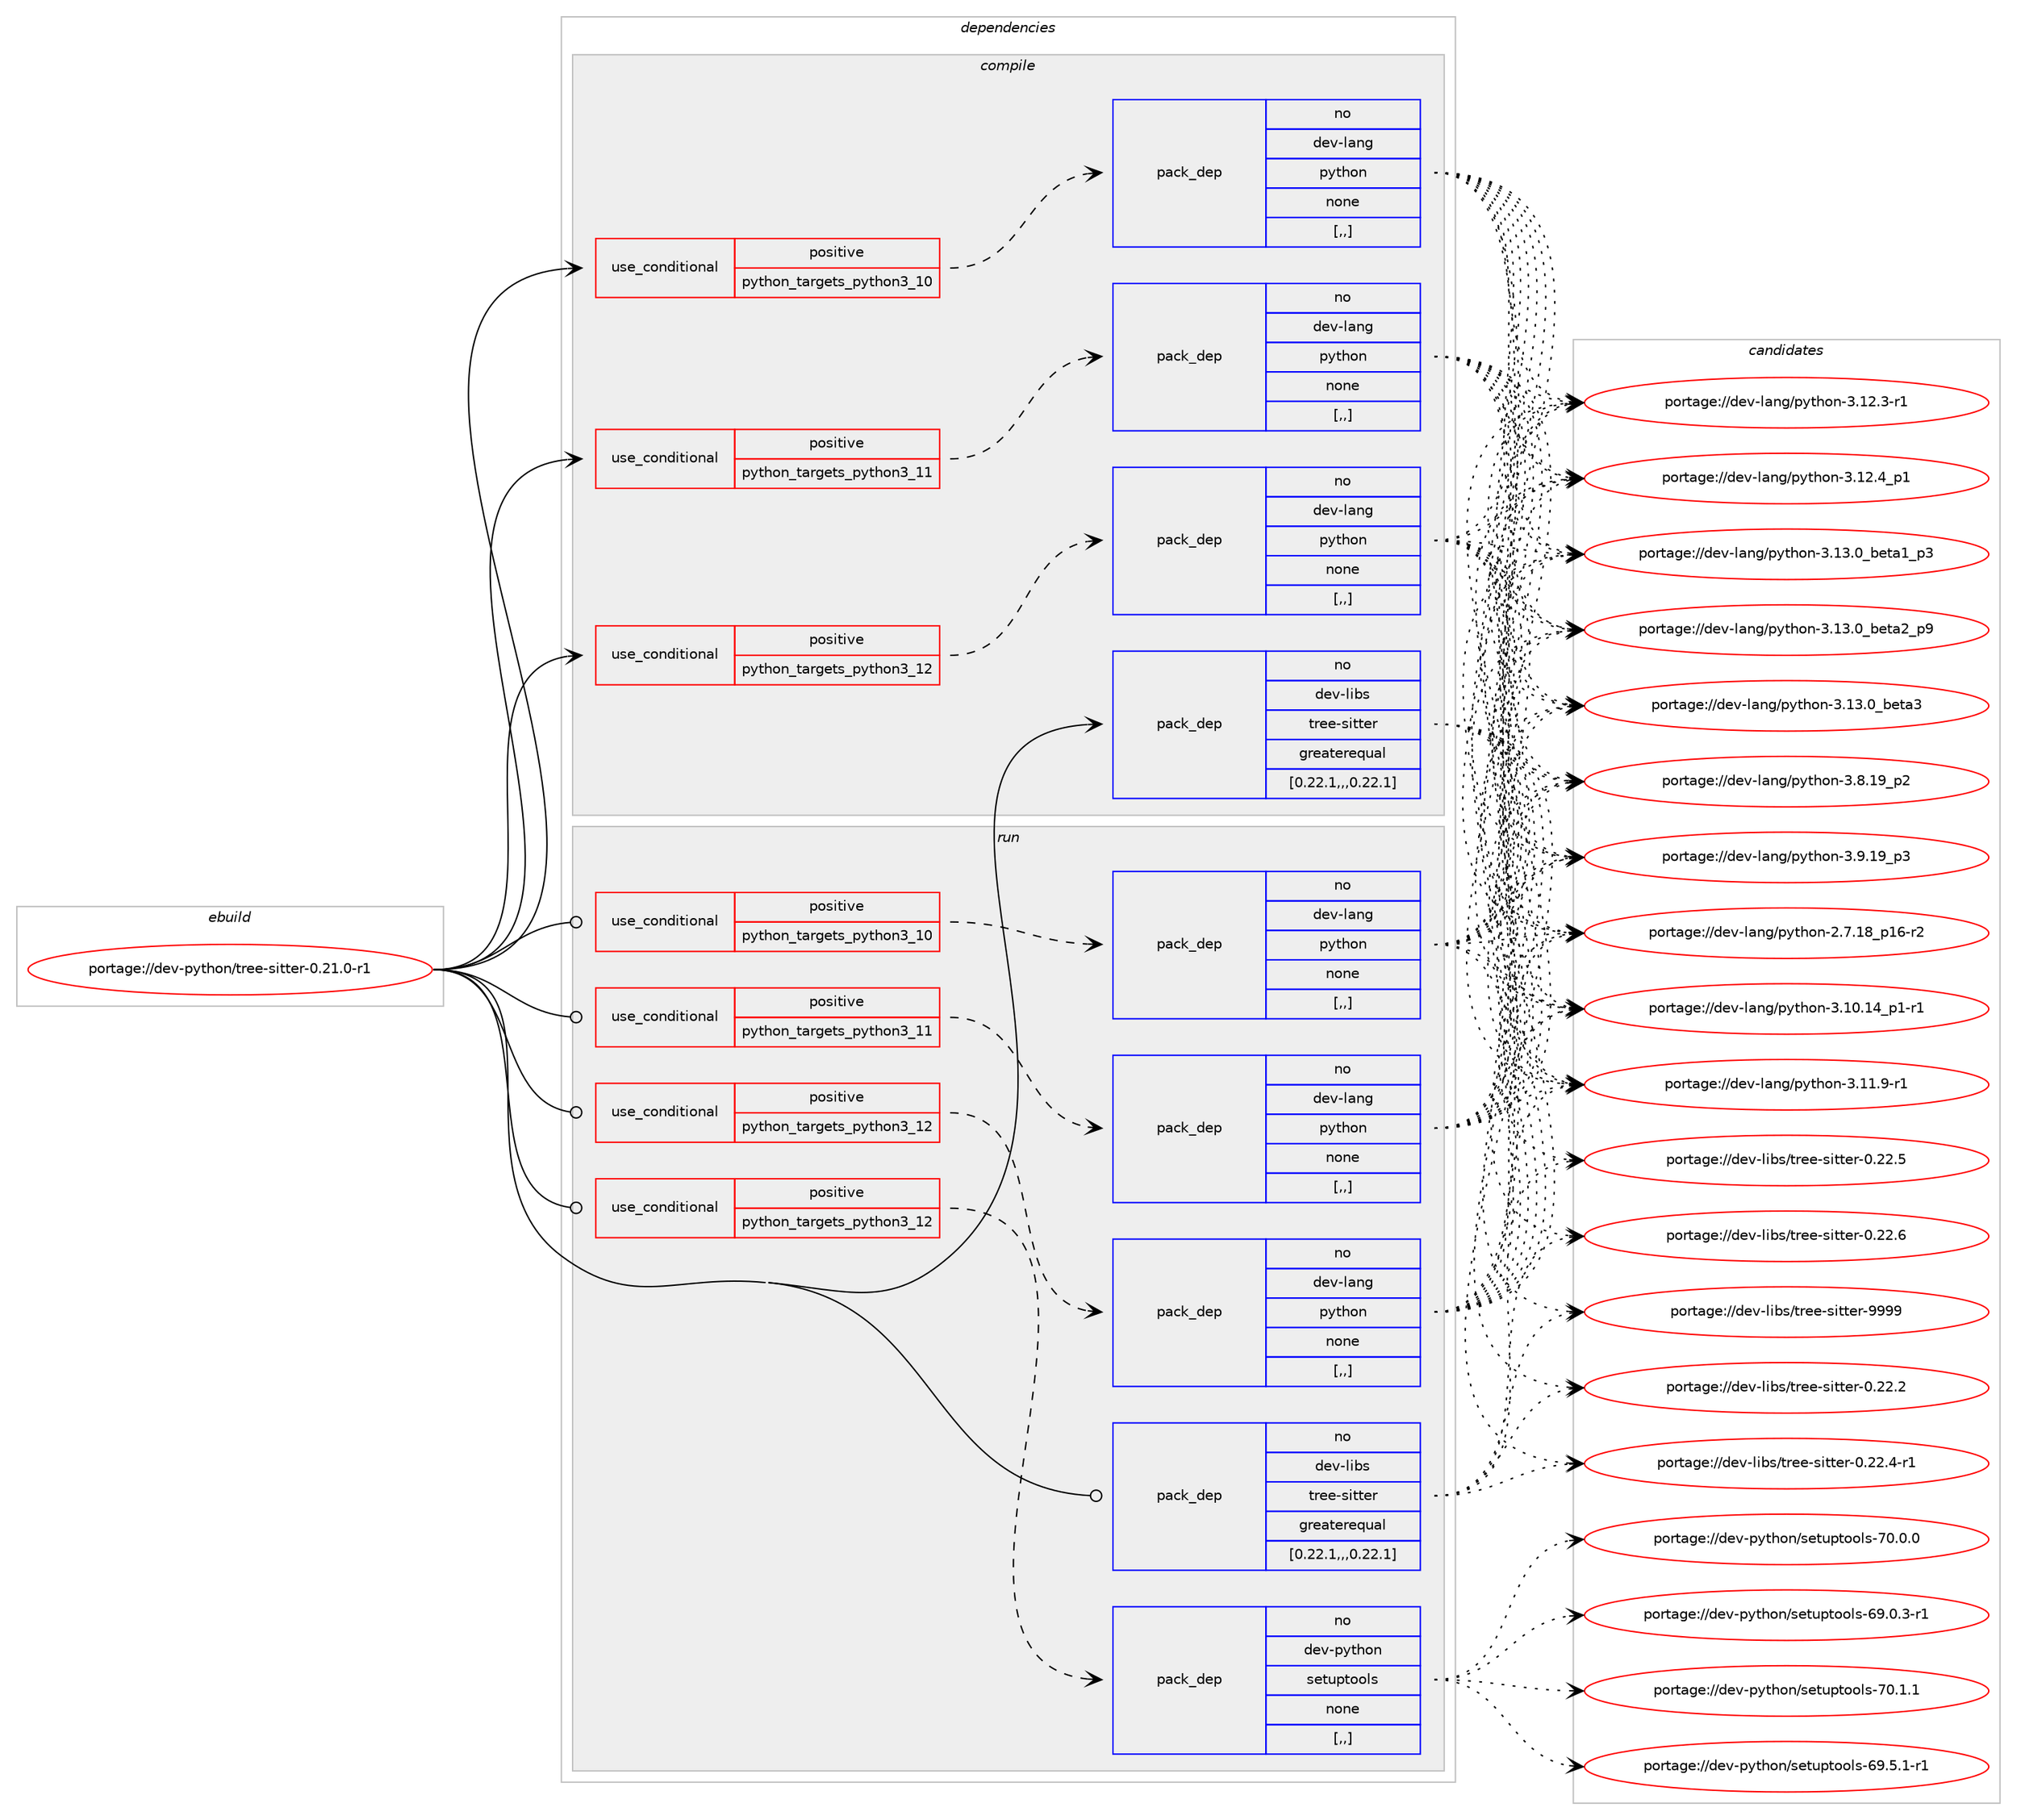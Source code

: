 digraph prolog {

# *************
# Graph options
# *************

newrank=true;
concentrate=true;
compound=true;
graph [rankdir=LR,fontname=Helvetica,fontsize=10,ranksep=1.5];#, ranksep=2.5, nodesep=0.2];
edge  [arrowhead=vee];
node  [fontname=Helvetica,fontsize=10];

# **********
# The ebuild
# **********

subgraph cluster_leftcol {
color=gray;
label=<<i>ebuild</i>>;
id [label="portage://dev-python/tree-sitter-0.21.0-r1", color=red, width=4, href="../dev-python/tree-sitter-0.21.0-r1.svg"];
}

# ****************
# The dependencies
# ****************

subgraph cluster_midcol {
color=gray;
label=<<i>dependencies</i>>;
subgraph cluster_compile {
fillcolor="#eeeeee";
style=filled;
label=<<i>compile</i>>;
subgraph cond39302 {
dependency161837 [label=<<TABLE BORDER="0" CELLBORDER="1" CELLSPACING="0" CELLPADDING="4"><TR><TD ROWSPAN="3" CELLPADDING="10">use_conditional</TD></TR><TR><TD>positive</TD></TR><TR><TD>python_targets_python3_10</TD></TR></TABLE>>, shape=none, color=red];
subgraph pack121296 {
dependency161838 [label=<<TABLE BORDER="0" CELLBORDER="1" CELLSPACING="0" CELLPADDING="4" WIDTH="220"><TR><TD ROWSPAN="6" CELLPADDING="30">pack_dep</TD></TR><TR><TD WIDTH="110">no</TD></TR><TR><TD>dev-lang</TD></TR><TR><TD>python</TD></TR><TR><TD>none</TD></TR><TR><TD>[,,]</TD></TR></TABLE>>, shape=none, color=blue];
}
dependency161837:e -> dependency161838:w [weight=20,style="dashed",arrowhead="vee"];
}
id:e -> dependency161837:w [weight=20,style="solid",arrowhead="vee"];
subgraph cond39303 {
dependency161839 [label=<<TABLE BORDER="0" CELLBORDER="1" CELLSPACING="0" CELLPADDING="4"><TR><TD ROWSPAN="3" CELLPADDING="10">use_conditional</TD></TR><TR><TD>positive</TD></TR><TR><TD>python_targets_python3_11</TD></TR></TABLE>>, shape=none, color=red];
subgraph pack121297 {
dependency161840 [label=<<TABLE BORDER="0" CELLBORDER="1" CELLSPACING="0" CELLPADDING="4" WIDTH="220"><TR><TD ROWSPAN="6" CELLPADDING="30">pack_dep</TD></TR><TR><TD WIDTH="110">no</TD></TR><TR><TD>dev-lang</TD></TR><TR><TD>python</TD></TR><TR><TD>none</TD></TR><TR><TD>[,,]</TD></TR></TABLE>>, shape=none, color=blue];
}
dependency161839:e -> dependency161840:w [weight=20,style="dashed",arrowhead="vee"];
}
id:e -> dependency161839:w [weight=20,style="solid",arrowhead="vee"];
subgraph cond39304 {
dependency161841 [label=<<TABLE BORDER="0" CELLBORDER="1" CELLSPACING="0" CELLPADDING="4"><TR><TD ROWSPAN="3" CELLPADDING="10">use_conditional</TD></TR><TR><TD>positive</TD></TR><TR><TD>python_targets_python3_12</TD></TR></TABLE>>, shape=none, color=red];
subgraph pack121298 {
dependency161842 [label=<<TABLE BORDER="0" CELLBORDER="1" CELLSPACING="0" CELLPADDING="4" WIDTH="220"><TR><TD ROWSPAN="6" CELLPADDING="30">pack_dep</TD></TR><TR><TD WIDTH="110">no</TD></TR><TR><TD>dev-lang</TD></TR><TR><TD>python</TD></TR><TR><TD>none</TD></TR><TR><TD>[,,]</TD></TR></TABLE>>, shape=none, color=blue];
}
dependency161841:e -> dependency161842:w [weight=20,style="dashed",arrowhead="vee"];
}
id:e -> dependency161841:w [weight=20,style="solid",arrowhead="vee"];
subgraph pack121299 {
dependency161843 [label=<<TABLE BORDER="0" CELLBORDER="1" CELLSPACING="0" CELLPADDING="4" WIDTH="220"><TR><TD ROWSPAN="6" CELLPADDING="30">pack_dep</TD></TR><TR><TD WIDTH="110">no</TD></TR><TR><TD>dev-libs</TD></TR><TR><TD>tree-sitter</TD></TR><TR><TD>greaterequal</TD></TR><TR><TD>[0.22.1,,,0.22.1]</TD></TR></TABLE>>, shape=none, color=blue];
}
id:e -> dependency161843:w [weight=20,style="solid",arrowhead="vee"];
}
subgraph cluster_compileandrun {
fillcolor="#eeeeee";
style=filled;
label=<<i>compile and run</i>>;
}
subgraph cluster_run {
fillcolor="#eeeeee";
style=filled;
label=<<i>run</i>>;
subgraph cond39305 {
dependency161844 [label=<<TABLE BORDER="0" CELLBORDER="1" CELLSPACING="0" CELLPADDING="4"><TR><TD ROWSPAN="3" CELLPADDING="10">use_conditional</TD></TR><TR><TD>positive</TD></TR><TR><TD>python_targets_python3_10</TD></TR></TABLE>>, shape=none, color=red];
subgraph pack121300 {
dependency161845 [label=<<TABLE BORDER="0" CELLBORDER="1" CELLSPACING="0" CELLPADDING="4" WIDTH="220"><TR><TD ROWSPAN="6" CELLPADDING="30">pack_dep</TD></TR><TR><TD WIDTH="110">no</TD></TR><TR><TD>dev-lang</TD></TR><TR><TD>python</TD></TR><TR><TD>none</TD></TR><TR><TD>[,,]</TD></TR></TABLE>>, shape=none, color=blue];
}
dependency161844:e -> dependency161845:w [weight=20,style="dashed",arrowhead="vee"];
}
id:e -> dependency161844:w [weight=20,style="solid",arrowhead="odot"];
subgraph cond39306 {
dependency161846 [label=<<TABLE BORDER="0" CELLBORDER="1" CELLSPACING="0" CELLPADDING="4"><TR><TD ROWSPAN="3" CELLPADDING="10">use_conditional</TD></TR><TR><TD>positive</TD></TR><TR><TD>python_targets_python3_11</TD></TR></TABLE>>, shape=none, color=red];
subgraph pack121301 {
dependency161847 [label=<<TABLE BORDER="0" CELLBORDER="1" CELLSPACING="0" CELLPADDING="4" WIDTH="220"><TR><TD ROWSPAN="6" CELLPADDING="30">pack_dep</TD></TR><TR><TD WIDTH="110">no</TD></TR><TR><TD>dev-lang</TD></TR><TR><TD>python</TD></TR><TR><TD>none</TD></TR><TR><TD>[,,]</TD></TR></TABLE>>, shape=none, color=blue];
}
dependency161846:e -> dependency161847:w [weight=20,style="dashed",arrowhead="vee"];
}
id:e -> dependency161846:w [weight=20,style="solid",arrowhead="odot"];
subgraph cond39307 {
dependency161848 [label=<<TABLE BORDER="0" CELLBORDER="1" CELLSPACING="0" CELLPADDING="4"><TR><TD ROWSPAN="3" CELLPADDING="10">use_conditional</TD></TR><TR><TD>positive</TD></TR><TR><TD>python_targets_python3_12</TD></TR></TABLE>>, shape=none, color=red];
subgraph pack121302 {
dependency161849 [label=<<TABLE BORDER="0" CELLBORDER="1" CELLSPACING="0" CELLPADDING="4" WIDTH="220"><TR><TD ROWSPAN="6" CELLPADDING="30">pack_dep</TD></TR><TR><TD WIDTH="110">no</TD></TR><TR><TD>dev-lang</TD></TR><TR><TD>python</TD></TR><TR><TD>none</TD></TR><TR><TD>[,,]</TD></TR></TABLE>>, shape=none, color=blue];
}
dependency161848:e -> dependency161849:w [weight=20,style="dashed",arrowhead="vee"];
}
id:e -> dependency161848:w [weight=20,style="solid",arrowhead="odot"];
subgraph cond39308 {
dependency161850 [label=<<TABLE BORDER="0" CELLBORDER="1" CELLSPACING="0" CELLPADDING="4"><TR><TD ROWSPAN="3" CELLPADDING="10">use_conditional</TD></TR><TR><TD>positive</TD></TR><TR><TD>python_targets_python3_12</TD></TR></TABLE>>, shape=none, color=red];
subgraph pack121303 {
dependency161851 [label=<<TABLE BORDER="0" CELLBORDER="1" CELLSPACING="0" CELLPADDING="4" WIDTH="220"><TR><TD ROWSPAN="6" CELLPADDING="30">pack_dep</TD></TR><TR><TD WIDTH="110">no</TD></TR><TR><TD>dev-python</TD></TR><TR><TD>setuptools</TD></TR><TR><TD>none</TD></TR><TR><TD>[,,]</TD></TR></TABLE>>, shape=none, color=blue];
}
dependency161850:e -> dependency161851:w [weight=20,style="dashed",arrowhead="vee"];
}
id:e -> dependency161850:w [weight=20,style="solid",arrowhead="odot"];
subgraph pack121304 {
dependency161852 [label=<<TABLE BORDER="0" CELLBORDER="1" CELLSPACING="0" CELLPADDING="4" WIDTH="220"><TR><TD ROWSPAN="6" CELLPADDING="30">pack_dep</TD></TR><TR><TD WIDTH="110">no</TD></TR><TR><TD>dev-libs</TD></TR><TR><TD>tree-sitter</TD></TR><TR><TD>greaterequal</TD></TR><TR><TD>[0.22.1,,,0.22.1]</TD></TR></TABLE>>, shape=none, color=blue];
}
id:e -> dependency161852:w [weight=20,style="solid",arrowhead="odot"];
}
}

# **************
# The candidates
# **************

subgraph cluster_choices {
rank=same;
color=gray;
label=<<i>candidates</i>>;

subgraph choice121296 {
color=black;
nodesep=1;
choice100101118451089711010347112121116104111110455046554649569511249544511450 [label="portage://dev-lang/python-2.7.18_p16-r2", color=red, width=4,href="../dev-lang/python-2.7.18_p16-r2.svg"];
choice100101118451089711010347112121116104111110455146494846495295112494511449 [label="portage://dev-lang/python-3.10.14_p1-r1", color=red, width=4,href="../dev-lang/python-3.10.14_p1-r1.svg"];
choice100101118451089711010347112121116104111110455146494946574511449 [label="portage://dev-lang/python-3.11.9-r1", color=red, width=4,href="../dev-lang/python-3.11.9-r1.svg"];
choice100101118451089711010347112121116104111110455146495046514511449 [label="portage://dev-lang/python-3.12.3-r1", color=red, width=4,href="../dev-lang/python-3.12.3-r1.svg"];
choice100101118451089711010347112121116104111110455146495046529511249 [label="portage://dev-lang/python-3.12.4_p1", color=red, width=4,href="../dev-lang/python-3.12.4_p1.svg"];
choice10010111845108971101034711212111610411111045514649514648959810111697499511251 [label="portage://dev-lang/python-3.13.0_beta1_p3", color=red, width=4,href="../dev-lang/python-3.13.0_beta1_p3.svg"];
choice10010111845108971101034711212111610411111045514649514648959810111697509511257 [label="portage://dev-lang/python-3.13.0_beta2_p9", color=red, width=4,href="../dev-lang/python-3.13.0_beta2_p9.svg"];
choice1001011184510897110103471121211161041111104551464951464895981011169751 [label="portage://dev-lang/python-3.13.0_beta3", color=red, width=4,href="../dev-lang/python-3.13.0_beta3.svg"];
choice100101118451089711010347112121116104111110455146564649579511250 [label="portage://dev-lang/python-3.8.19_p2", color=red, width=4,href="../dev-lang/python-3.8.19_p2.svg"];
choice100101118451089711010347112121116104111110455146574649579511251 [label="portage://dev-lang/python-3.9.19_p3", color=red, width=4,href="../dev-lang/python-3.9.19_p3.svg"];
dependency161838:e -> choice100101118451089711010347112121116104111110455046554649569511249544511450:w [style=dotted,weight="100"];
dependency161838:e -> choice100101118451089711010347112121116104111110455146494846495295112494511449:w [style=dotted,weight="100"];
dependency161838:e -> choice100101118451089711010347112121116104111110455146494946574511449:w [style=dotted,weight="100"];
dependency161838:e -> choice100101118451089711010347112121116104111110455146495046514511449:w [style=dotted,weight="100"];
dependency161838:e -> choice100101118451089711010347112121116104111110455146495046529511249:w [style=dotted,weight="100"];
dependency161838:e -> choice10010111845108971101034711212111610411111045514649514648959810111697499511251:w [style=dotted,weight="100"];
dependency161838:e -> choice10010111845108971101034711212111610411111045514649514648959810111697509511257:w [style=dotted,weight="100"];
dependency161838:e -> choice1001011184510897110103471121211161041111104551464951464895981011169751:w [style=dotted,weight="100"];
dependency161838:e -> choice100101118451089711010347112121116104111110455146564649579511250:w [style=dotted,weight="100"];
dependency161838:e -> choice100101118451089711010347112121116104111110455146574649579511251:w [style=dotted,weight="100"];
}
subgraph choice121297 {
color=black;
nodesep=1;
choice100101118451089711010347112121116104111110455046554649569511249544511450 [label="portage://dev-lang/python-2.7.18_p16-r2", color=red, width=4,href="../dev-lang/python-2.7.18_p16-r2.svg"];
choice100101118451089711010347112121116104111110455146494846495295112494511449 [label="portage://dev-lang/python-3.10.14_p1-r1", color=red, width=4,href="../dev-lang/python-3.10.14_p1-r1.svg"];
choice100101118451089711010347112121116104111110455146494946574511449 [label="portage://dev-lang/python-3.11.9-r1", color=red, width=4,href="../dev-lang/python-3.11.9-r1.svg"];
choice100101118451089711010347112121116104111110455146495046514511449 [label="portage://dev-lang/python-3.12.3-r1", color=red, width=4,href="../dev-lang/python-3.12.3-r1.svg"];
choice100101118451089711010347112121116104111110455146495046529511249 [label="portage://dev-lang/python-3.12.4_p1", color=red, width=4,href="../dev-lang/python-3.12.4_p1.svg"];
choice10010111845108971101034711212111610411111045514649514648959810111697499511251 [label="portage://dev-lang/python-3.13.0_beta1_p3", color=red, width=4,href="../dev-lang/python-3.13.0_beta1_p3.svg"];
choice10010111845108971101034711212111610411111045514649514648959810111697509511257 [label="portage://dev-lang/python-3.13.0_beta2_p9", color=red, width=4,href="../dev-lang/python-3.13.0_beta2_p9.svg"];
choice1001011184510897110103471121211161041111104551464951464895981011169751 [label="portage://dev-lang/python-3.13.0_beta3", color=red, width=4,href="../dev-lang/python-3.13.0_beta3.svg"];
choice100101118451089711010347112121116104111110455146564649579511250 [label="portage://dev-lang/python-3.8.19_p2", color=red, width=4,href="../dev-lang/python-3.8.19_p2.svg"];
choice100101118451089711010347112121116104111110455146574649579511251 [label="portage://dev-lang/python-3.9.19_p3", color=red, width=4,href="../dev-lang/python-3.9.19_p3.svg"];
dependency161840:e -> choice100101118451089711010347112121116104111110455046554649569511249544511450:w [style=dotted,weight="100"];
dependency161840:e -> choice100101118451089711010347112121116104111110455146494846495295112494511449:w [style=dotted,weight="100"];
dependency161840:e -> choice100101118451089711010347112121116104111110455146494946574511449:w [style=dotted,weight="100"];
dependency161840:e -> choice100101118451089711010347112121116104111110455146495046514511449:w [style=dotted,weight="100"];
dependency161840:e -> choice100101118451089711010347112121116104111110455146495046529511249:w [style=dotted,weight="100"];
dependency161840:e -> choice10010111845108971101034711212111610411111045514649514648959810111697499511251:w [style=dotted,weight="100"];
dependency161840:e -> choice10010111845108971101034711212111610411111045514649514648959810111697509511257:w [style=dotted,weight="100"];
dependency161840:e -> choice1001011184510897110103471121211161041111104551464951464895981011169751:w [style=dotted,weight="100"];
dependency161840:e -> choice100101118451089711010347112121116104111110455146564649579511250:w [style=dotted,weight="100"];
dependency161840:e -> choice100101118451089711010347112121116104111110455146574649579511251:w [style=dotted,weight="100"];
}
subgraph choice121298 {
color=black;
nodesep=1;
choice100101118451089711010347112121116104111110455046554649569511249544511450 [label="portage://dev-lang/python-2.7.18_p16-r2", color=red, width=4,href="../dev-lang/python-2.7.18_p16-r2.svg"];
choice100101118451089711010347112121116104111110455146494846495295112494511449 [label="portage://dev-lang/python-3.10.14_p1-r1", color=red, width=4,href="../dev-lang/python-3.10.14_p1-r1.svg"];
choice100101118451089711010347112121116104111110455146494946574511449 [label="portage://dev-lang/python-3.11.9-r1", color=red, width=4,href="../dev-lang/python-3.11.9-r1.svg"];
choice100101118451089711010347112121116104111110455146495046514511449 [label="portage://dev-lang/python-3.12.3-r1", color=red, width=4,href="../dev-lang/python-3.12.3-r1.svg"];
choice100101118451089711010347112121116104111110455146495046529511249 [label="portage://dev-lang/python-3.12.4_p1", color=red, width=4,href="../dev-lang/python-3.12.4_p1.svg"];
choice10010111845108971101034711212111610411111045514649514648959810111697499511251 [label="portage://dev-lang/python-3.13.0_beta1_p3", color=red, width=4,href="../dev-lang/python-3.13.0_beta1_p3.svg"];
choice10010111845108971101034711212111610411111045514649514648959810111697509511257 [label="portage://dev-lang/python-3.13.0_beta2_p9", color=red, width=4,href="../dev-lang/python-3.13.0_beta2_p9.svg"];
choice1001011184510897110103471121211161041111104551464951464895981011169751 [label="portage://dev-lang/python-3.13.0_beta3", color=red, width=4,href="../dev-lang/python-3.13.0_beta3.svg"];
choice100101118451089711010347112121116104111110455146564649579511250 [label="portage://dev-lang/python-3.8.19_p2", color=red, width=4,href="../dev-lang/python-3.8.19_p2.svg"];
choice100101118451089711010347112121116104111110455146574649579511251 [label="portage://dev-lang/python-3.9.19_p3", color=red, width=4,href="../dev-lang/python-3.9.19_p3.svg"];
dependency161842:e -> choice100101118451089711010347112121116104111110455046554649569511249544511450:w [style=dotted,weight="100"];
dependency161842:e -> choice100101118451089711010347112121116104111110455146494846495295112494511449:w [style=dotted,weight="100"];
dependency161842:e -> choice100101118451089711010347112121116104111110455146494946574511449:w [style=dotted,weight="100"];
dependency161842:e -> choice100101118451089711010347112121116104111110455146495046514511449:w [style=dotted,weight="100"];
dependency161842:e -> choice100101118451089711010347112121116104111110455146495046529511249:w [style=dotted,weight="100"];
dependency161842:e -> choice10010111845108971101034711212111610411111045514649514648959810111697499511251:w [style=dotted,weight="100"];
dependency161842:e -> choice10010111845108971101034711212111610411111045514649514648959810111697509511257:w [style=dotted,weight="100"];
dependency161842:e -> choice1001011184510897110103471121211161041111104551464951464895981011169751:w [style=dotted,weight="100"];
dependency161842:e -> choice100101118451089711010347112121116104111110455146564649579511250:w [style=dotted,weight="100"];
dependency161842:e -> choice100101118451089711010347112121116104111110455146574649579511251:w [style=dotted,weight="100"];
}
subgraph choice121299 {
color=black;
nodesep=1;
choice1001011184510810598115471161141011014511510511611610111445484650504650 [label="portage://dev-libs/tree-sitter-0.22.2", color=red, width=4,href="../dev-libs/tree-sitter-0.22.2.svg"];
choice10010111845108105981154711611410110145115105116116101114454846505046524511449 [label="portage://dev-libs/tree-sitter-0.22.4-r1", color=red, width=4,href="../dev-libs/tree-sitter-0.22.4-r1.svg"];
choice1001011184510810598115471161141011014511510511611610111445484650504653 [label="portage://dev-libs/tree-sitter-0.22.5", color=red, width=4,href="../dev-libs/tree-sitter-0.22.5.svg"];
choice1001011184510810598115471161141011014511510511611610111445484650504654 [label="portage://dev-libs/tree-sitter-0.22.6", color=red, width=4,href="../dev-libs/tree-sitter-0.22.6.svg"];
choice100101118451081059811547116114101101451151051161161011144557575757 [label="portage://dev-libs/tree-sitter-9999", color=red, width=4,href="../dev-libs/tree-sitter-9999.svg"];
dependency161843:e -> choice1001011184510810598115471161141011014511510511611610111445484650504650:w [style=dotted,weight="100"];
dependency161843:e -> choice10010111845108105981154711611410110145115105116116101114454846505046524511449:w [style=dotted,weight="100"];
dependency161843:e -> choice1001011184510810598115471161141011014511510511611610111445484650504653:w [style=dotted,weight="100"];
dependency161843:e -> choice1001011184510810598115471161141011014511510511611610111445484650504654:w [style=dotted,weight="100"];
dependency161843:e -> choice100101118451081059811547116114101101451151051161161011144557575757:w [style=dotted,weight="100"];
}
subgraph choice121300 {
color=black;
nodesep=1;
choice100101118451089711010347112121116104111110455046554649569511249544511450 [label="portage://dev-lang/python-2.7.18_p16-r2", color=red, width=4,href="../dev-lang/python-2.7.18_p16-r2.svg"];
choice100101118451089711010347112121116104111110455146494846495295112494511449 [label="portage://dev-lang/python-3.10.14_p1-r1", color=red, width=4,href="../dev-lang/python-3.10.14_p1-r1.svg"];
choice100101118451089711010347112121116104111110455146494946574511449 [label="portage://dev-lang/python-3.11.9-r1", color=red, width=4,href="../dev-lang/python-3.11.9-r1.svg"];
choice100101118451089711010347112121116104111110455146495046514511449 [label="portage://dev-lang/python-3.12.3-r1", color=red, width=4,href="../dev-lang/python-3.12.3-r1.svg"];
choice100101118451089711010347112121116104111110455146495046529511249 [label="portage://dev-lang/python-3.12.4_p1", color=red, width=4,href="../dev-lang/python-3.12.4_p1.svg"];
choice10010111845108971101034711212111610411111045514649514648959810111697499511251 [label="portage://dev-lang/python-3.13.0_beta1_p3", color=red, width=4,href="../dev-lang/python-3.13.0_beta1_p3.svg"];
choice10010111845108971101034711212111610411111045514649514648959810111697509511257 [label="portage://dev-lang/python-3.13.0_beta2_p9", color=red, width=4,href="../dev-lang/python-3.13.0_beta2_p9.svg"];
choice1001011184510897110103471121211161041111104551464951464895981011169751 [label="portage://dev-lang/python-3.13.0_beta3", color=red, width=4,href="../dev-lang/python-3.13.0_beta3.svg"];
choice100101118451089711010347112121116104111110455146564649579511250 [label="portage://dev-lang/python-3.8.19_p2", color=red, width=4,href="../dev-lang/python-3.8.19_p2.svg"];
choice100101118451089711010347112121116104111110455146574649579511251 [label="portage://dev-lang/python-3.9.19_p3", color=red, width=4,href="../dev-lang/python-3.9.19_p3.svg"];
dependency161845:e -> choice100101118451089711010347112121116104111110455046554649569511249544511450:w [style=dotted,weight="100"];
dependency161845:e -> choice100101118451089711010347112121116104111110455146494846495295112494511449:w [style=dotted,weight="100"];
dependency161845:e -> choice100101118451089711010347112121116104111110455146494946574511449:w [style=dotted,weight="100"];
dependency161845:e -> choice100101118451089711010347112121116104111110455146495046514511449:w [style=dotted,weight="100"];
dependency161845:e -> choice100101118451089711010347112121116104111110455146495046529511249:w [style=dotted,weight="100"];
dependency161845:e -> choice10010111845108971101034711212111610411111045514649514648959810111697499511251:w [style=dotted,weight="100"];
dependency161845:e -> choice10010111845108971101034711212111610411111045514649514648959810111697509511257:w [style=dotted,weight="100"];
dependency161845:e -> choice1001011184510897110103471121211161041111104551464951464895981011169751:w [style=dotted,weight="100"];
dependency161845:e -> choice100101118451089711010347112121116104111110455146564649579511250:w [style=dotted,weight="100"];
dependency161845:e -> choice100101118451089711010347112121116104111110455146574649579511251:w [style=dotted,weight="100"];
}
subgraph choice121301 {
color=black;
nodesep=1;
choice100101118451089711010347112121116104111110455046554649569511249544511450 [label="portage://dev-lang/python-2.7.18_p16-r2", color=red, width=4,href="../dev-lang/python-2.7.18_p16-r2.svg"];
choice100101118451089711010347112121116104111110455146494846495295112494511449 [label="portage://dev-lang/python-3.10.14_p1-r1", color=red, width=4,href="../dev-lang/python-3.10.14_p1-r1.svg"];
choice100101118451089711010347112121116104111110455146494946574511449 [label="portage://dev-lang/python-3.11.9-r1", color=red, width=4,href="../dev-lang/python-3.11.9-r1.svg"];
choice100101118451089711010347112121116104111110455146495046514511449 [label="portage://dev-lang/python-3.12.3-r1", color=red, width=4,href="../dev-lang/python-3.12.3-r1.svg"];
choice100101118451089711010347112121116104111110455146495046529511249 [label="portage://dev-lang/python-3.12.4_p1", color=red, width=4,href="../dev-lang/python-3.12.4_p1.svg"];
choice10010111845108971101034711212111610411111045514649514648959810111697499511251 [label="portage://dev-lang/python-3.13.0_beta1_p3", color=red, width=4,href="../dev-lang/python-3.13.0_beta1_p3.svg"];
choice10010111845108971101034711212111610411111045514649514648959810111697509511257 [label="portage://dev-lang/python-3.13.0_beta2_p9", color=red, width=4,href="../dev-lang/python-3.13.0_beta2_p9.svg"];
choice1001011184510897110103471121211161041111104551464951464895981011169751 [label="portage://dev-lang/python-3.13.0_beta3", color=red, width=4,href="../dev-lang/python-3.13.0_beta3.svg"];
choice100101118451089711010347112121116104111110455146564649579511250 [label="portage://dev-lang/python-3.8.19_p2", color=red, width=4,href="../dev-lang/python-3.8.19_p2.svg"];
choice100101118451089711010347112121116104111110455146574649579511251 [label="portage://dev-lang/python-3.9.19_p3", color=red, width=4,href="../dev-lang/python-3.9.19_p3.svg"];
dependency161847:e -> choice100101118451089711010347112121116104111110455046554649569511249544511450:w [style=dotted,weight="100"];
dependency161847:e -> choice100101118451089711010347112121116104111110455146494846495295112494511449:w [style=dotted,weight="100"];
dependency161847:e -> choice100101118451089711010347112121116104111110455146494946574511449:w [style=dotted,weight="100"];
dependency161847:e -> choice100101118451089711010347112121116104111110455146495046514511449:w [style=dotted,weight="100"];
dependency161847:e -> choice100101118451089711010347112121116104111110455146495046529511249:w [style=dotted,weight="100"];
dependency161847:e -> choice10010111845108971101034711212111610411111045514649514648959810111697499511251:w [style=dotted,weight="100"];
dependency161847:e -> choice10010111845108971101034711212111610411111045514649514648959810111697509511257:w [style=dotted,weight="100"];
dependency161847:e -> choice1001011184510897110103471121211161041111104551464951464895981011169751:w [style=dotted,weight="100"];
dependency161847:e -> choice100101118451089711010347112121116104111110455146564649579511250:w [style=dotted,weight="100"];
dependency161847:e -> choice100101118451089711010347112121116104111110455146574649579511251:w [style=dotted,weight="100"];
}
subgraph choice121302 {
color=black;
nodesep=1;
choice100101118451089711010347112121116104111110455046554649569511249544511450 [label="portage://dev-lang/python-2.7.18_p16-r2", color=red, width=4,href="../dev-lang/python-2.7.18_p16-r2.svg"];
choice100101118451089711010347112121116104111110455146494846495295112494511449 [label="portage://dev-lang/python-3.10.14_p1-r1", color=red, width=4,href="../dev-lang/python-3.10.14_p1-r1.svg"];
choice100101118451089711010347112121116104111110455146494946574511449 [label="portage://dev-lang/python-3.11.9-r1", color=red, width=4,href="../dev-lang/python-3.11.9-r1.svg"];
choice100101118451089711010347112121116104111110455146495046514511449 [label="portage://dev-lang/python-3.12.3-r1", color=red, width=4,href="../dev-lang/python-3.12.3-r1.svg"];
choice100101118451089711010347112121116104111110455146495046529511249 [label="portage://dev-lang/python-3.12.4_p1", color=red, width=4,href="../dev-lang/python-3.12.4_p1.svg"];
choice10010111845108971101034711212111610411111045514649514648959810111697499511251 [label="portage://dev-lang/python-3.13.0_beta1_p3", color=red, width=4,href="../dev-lang/python-3.13.0_beta1_p3.svg"];
choice10010111845108971101034711212111610411111045514649514648959810111697509511257 [label="portage://dev-lang/python-3.13.0_beta2_p9", color=red, width=4,href="../dev-lang/python-3.13.0_beta2_p9.svg"];
choice1001011184510897110103471121211161041111104551464951464895981011169751 [label="portage://dev-lang/python-3.13.0_beta3", color=red, width=4,href="../dev-lang/python-3.13.0_beta3.svg"];
choice100101118451089711010347112121116104111110455146564649579511250 [label="portage://dev-lang/python-3.8.19_p2", color=red, width=4,href="../dev-lang/python-3.8.19_p2.svg"];
choice100101118451089711010347112121116104111110455146574649579511251 [label="portage://dev-lang/python-3.9.19_p3", color=red, width=4,href="../dev-lang/python-3.9.19_p3.svg"];
dependency161849:e -> choice100101118451089711010347112121116104111110455046554649569511249544511450:w [style=dotted,weight="100"];
dependency161849:e -> choice100101118451089711010347112121116104111110455146494846495295112494511449:w [style=dotted,weight="100"];
dependency161849:e -> choice100101118451089711010347112121116104111110455146494946574511449:w [style=dotted,weight="100"];
dependency161849:e -> choice100101118451089711010347112121116104111110455146495046514511449:w [style=dotted,weight="100"];
dependency161849:e -> choice100101118451089711010347112121116104111110455146495046529511249:w [style=dotted,weight="100"];
dependency161849:e -> choice10010111845108971101034711212111610411111045514649514648959810111697499511251:w [style=dotted,weight="100"];
dependency161849:e -> choice10010111845108971101034711212111610411111045514649514648959810111697509511257:w [style=dotted,weight="100"];
dependency161849:e -> choice1001011184510897110103471121211161041111104551464951464895981011169751:w [style=dotted,weight="100"];
dependency161849:e -> choice100101118451089711010347112121116104111110455146564649579511250:w [style=dotted,weight="100"];
dependency161849:e -> choice100101118451089711010347112121116104111110455146574649579511251:w [style=dotted,weight="100"];
}
subgraph choice121303 {
color=black;
nodesep=1;
choice1001011184511212111610411111047115101116117112116111111108115455457464846514511449 [label="portage://dev-python/setuptools-69.0.3-r1", color=red, width=4,href="../dev-python/setuptools-69.0.3-r1.svg"];
choice1001011184511212111610411111047115101116117112116111111108115455457465346494511449 [label="portage://dev-python/setuptools-69.5.1-r1", color=red, width=4,href="../dev-python/setuptools-69.5.1-r1.svg"];
choice100101118451121211161041111104711510111611711211611111110811545554846484648 [label="portage://dev-python/setuptools-70.0.0", color=red, width=4,href="../dev-python/setuptools-70.0.0.svg"];
choice100101118451121211161041111104711510111611711211611111110811545554846494649 [label="portage://dev-python/setuptools-70.1.1", color=red, width=4,href="../dev-python/setuptools-70.1.1.svg"];
dependency161851:e -> choice1001011184511212111610411111047115101116117112116111111108115455457464846514511449:w [style=dotted,weight="100"];
dependency161851:e -> choice1001011184511212111610411111047115101116117112116111111108115455457465346494511449:w [style=dotted,weight="100"];
dependency161851:e -> choice100101118451121211161041111104711510111611711211611111110811545554846484648:w [style=dotted,weight="100"];
dependency161851:e -> choice100101118451121211161041111104711510111611711211611111110811545554846494649:w [style=dotted,weight="100"];
}
subgraph choice121304 {
color=black;
nodesep=1;
choice1001011184510810598115471161141011014511510511611610111445484650504650 [label="portage://dev-libs/tree-sitter-0.22.2", color=red, width=4,href="../dev-libs/tree-sitter-0.22.2.svg"];
choice10010111845108105981154711611410110145115105116116101114454846505046524511449 [label="portage://dev-libs/tree-sitter-0.22.4-r1", color=red, width=4,href="../dev-libs/tree-sitter-0.22.4-r1.svg"];
choice1001011184510810598115471161141011014511510511611610111445484650504653 [label="portage://dev-libs/tree-sitter-0.22.5", color=red, width=4,href="../dev-libs/tree-sitter-0.22.5.svg"];
choice1001011184510810598115471161141011014511510511611610111445484650504654 [label="portage://dev-libs/tree-sitter-0.22.6", color=red, width=4,href="../dev-libs/tree-sitter-0.22.6.svg"];
choice100101118451081059811547116114101101451151051161161011144557575757 [label="portage://dev-libs/tree-sitter-9999", color=red, width=4,href="../dev-libs/tree-sitter-9999.svg"];
dependency161852:e -> choice1001011184510810598115471161141011014511510511611610111445484650504650:w [style=dotted,weight="100"];
dependency161852:e -> choice10010111845108105981154711611410110145115105116116101114454846505046524511449:w [style=dotted,weight="100"];
dependency161852:e -> choice1001011184510810598115471161141011014511510511611610111445484650504653:w [style=dotted,weight="100"];
dependency161852:e -> choice1001011184510810598115471161141011014511510511611610111445484650504654:w [style=dotted,weight="100"];
dependency161852:e -> choice100101118451081059811547116114101101451151051161161011144557575757:w [style=dotted,weight="100"];
}
}

}
